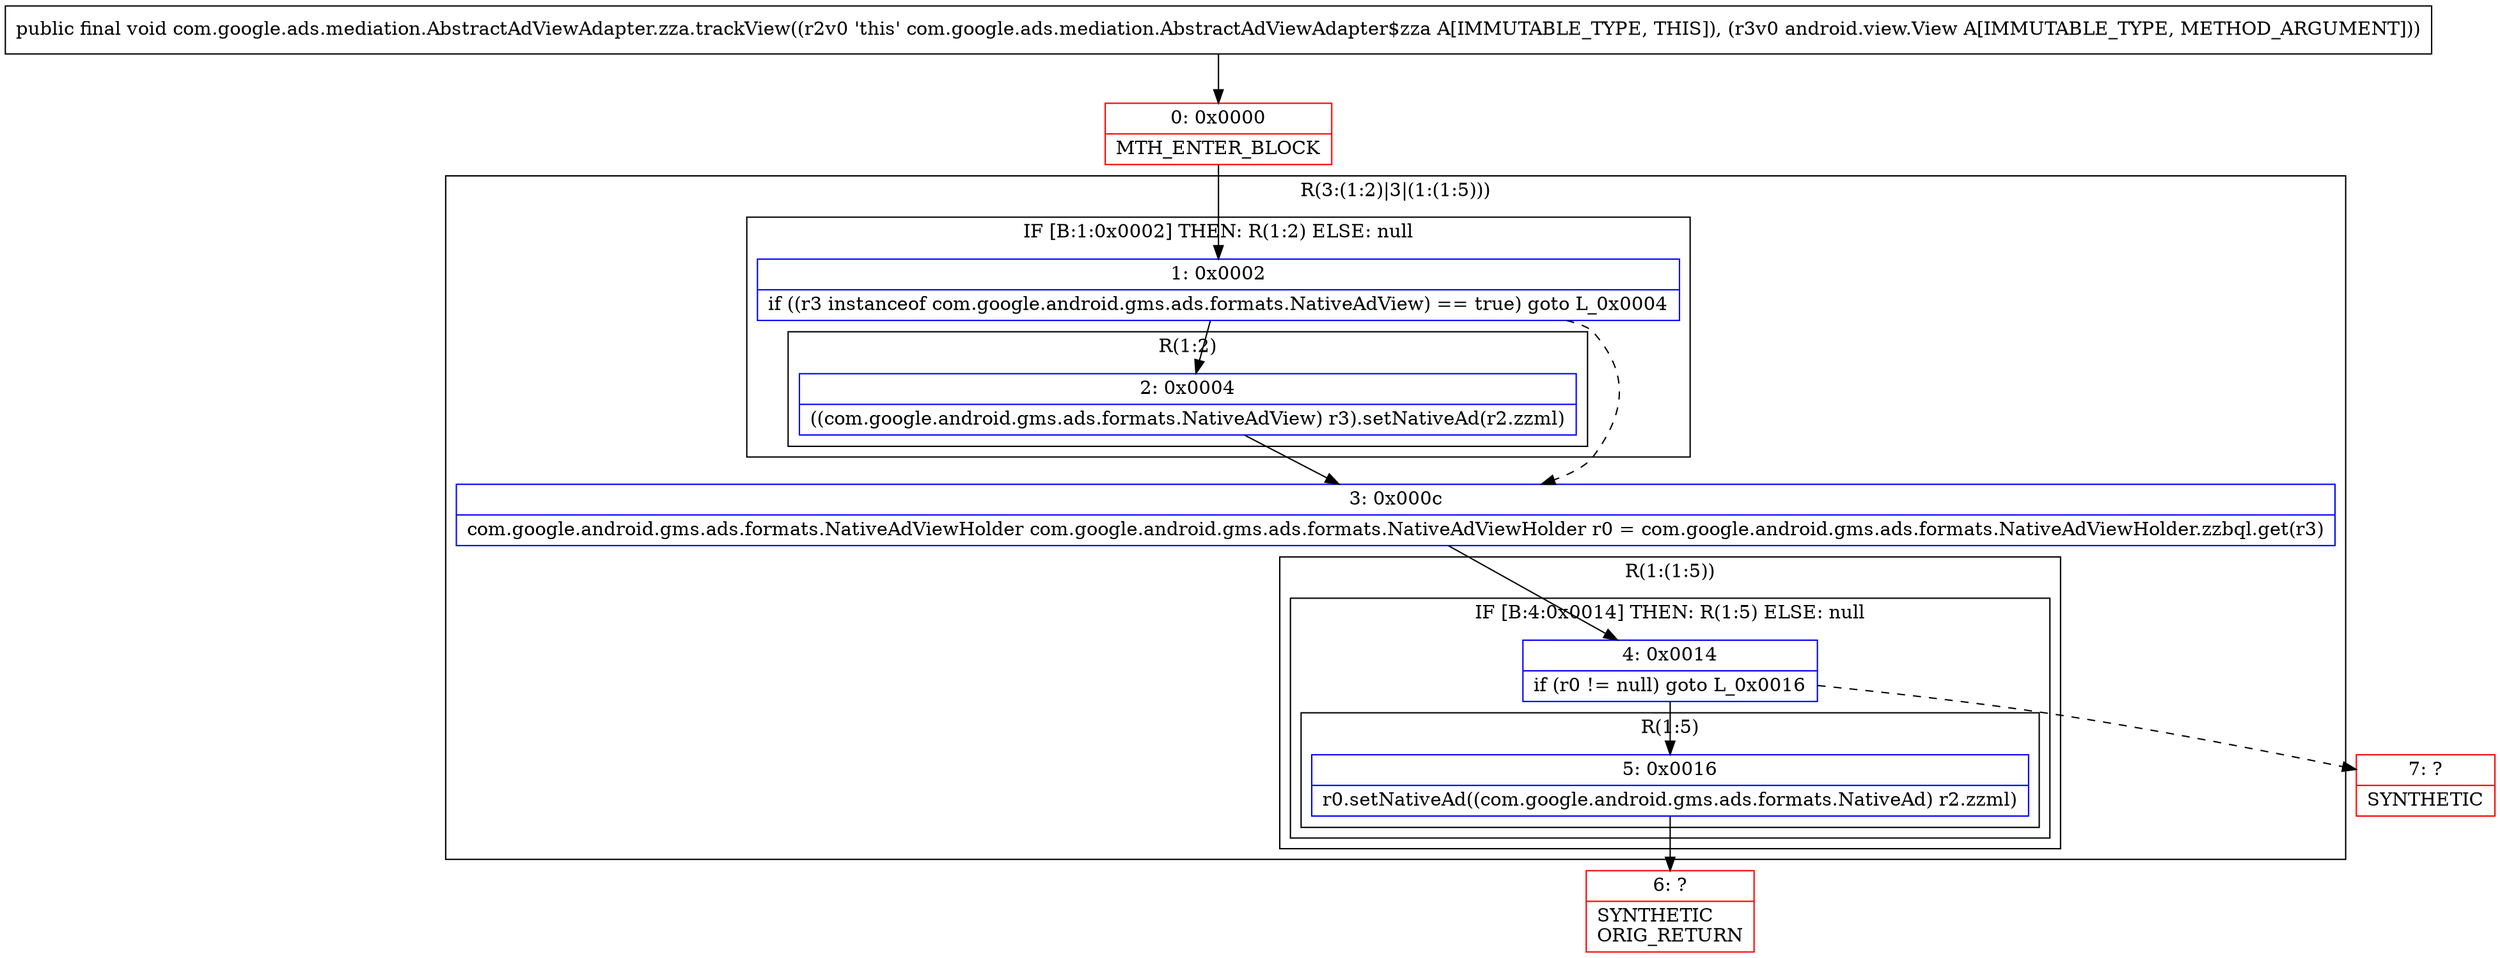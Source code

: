 digraph "CFG forcom.google.ads.mediation.AbstractAdViewAdapter.zza.trackView(Landroid\/view\/View;)V" {
subgraph cluster_Region_1408705175 {
label = "R(3:(1:2)|3|(1:(1:5)))";
node [shape=record,color=blue];
subgraph cluster_IfRegion_1512935959 {
label = "IF [B:1:0x0002] THEN: R(1:2) ELSE: null";
node [shape=record,color=blue];
Node_1 [shape=record,label="{1\:\ 0x0002|if ((r3 instanceof com.google.android.gms.ads.formats.NativeAdView) == true) goto L_0x0004\l}"];
subgraph cluster_Region_1207494212 {
label = "R(1:2)";
node [shape=record,color=blue];
Node_2 [shape=record,label="{2\:\ 0x0004|((com.google.android.gms.ads.formats.NativeAdView) r3).setNativeAd(r2.zzml)\l}"];
}
}
Node_3 [shape=record,label="{3\:\ 0x000c|com.google.android.gms.ads.formats.NativeAdViewHolder com.google.android.gms.ads.formats.NativeAdViewHolder r0 = com.google.android.gms.ads.formats.NativeAdViewHolder.zzbql.get(r3)\l}"];
subgraph cluster_Region_459995433 {
label = "R(1:(1:5))";
node [shape=record,color=blue];
subgraph cluster_IfRegion_1628812292 {
label = "IF [B:4:0x0014] THEN: R(1:5) ELSE: null";
node [shape=record,color=blue];
Node_4 [shape=record,label="{4\:\ 0x0014|if (r0 != null) goto L_0x0016\l}"];
subgraph cluster_Region_1056995441 {
label = "R(1:5)";
node [shape=record,color=blue];
Node_5 [shape=record,label="{5\:\ 0x0016|r0.setNativeAd((com.google.android.gms.ads.formats.NativeAd) r2.zzml)\l}"];
}
}
}
}
Node_0 [shape=record,color=red,label="{0\:\ 0x0000|MTH_ENTER_BLOCK\l}"];
Node_6 [shape=record,color=red,label="{6\:\ ?|SYNTHETIC\lORIG_RETURN\l}"];
Node_7 [shape=record,color=red,label="{7\:\ ?|SYNTHETIC\l}"];
MethodNode[shape=record,label="{public final void com.google.ads.mediation.AbstractAdViewAdapter.zza.trackView((r2v0 'this' com.google.ads.mediation.AbstractAdViewAdapter$zza A[IMMUTABLE_TYPE, THIS]), (r3v0 android.view.View A[IMMUTABLE_TYPE, METHOD_ARGUMENT])) }"];
MethodNode -> Node_0;
Node_1 -> Node_2;
Node_1 -> Node_3[style=dashed];
Node_2 -> Node_3;
Node_3 -> Node_4;
Node_4 -> Node_5;
Node_4 -> Node_7[style=dashed];
Node_5 -> Node_6;
Node_0 -> Node_1;
}

